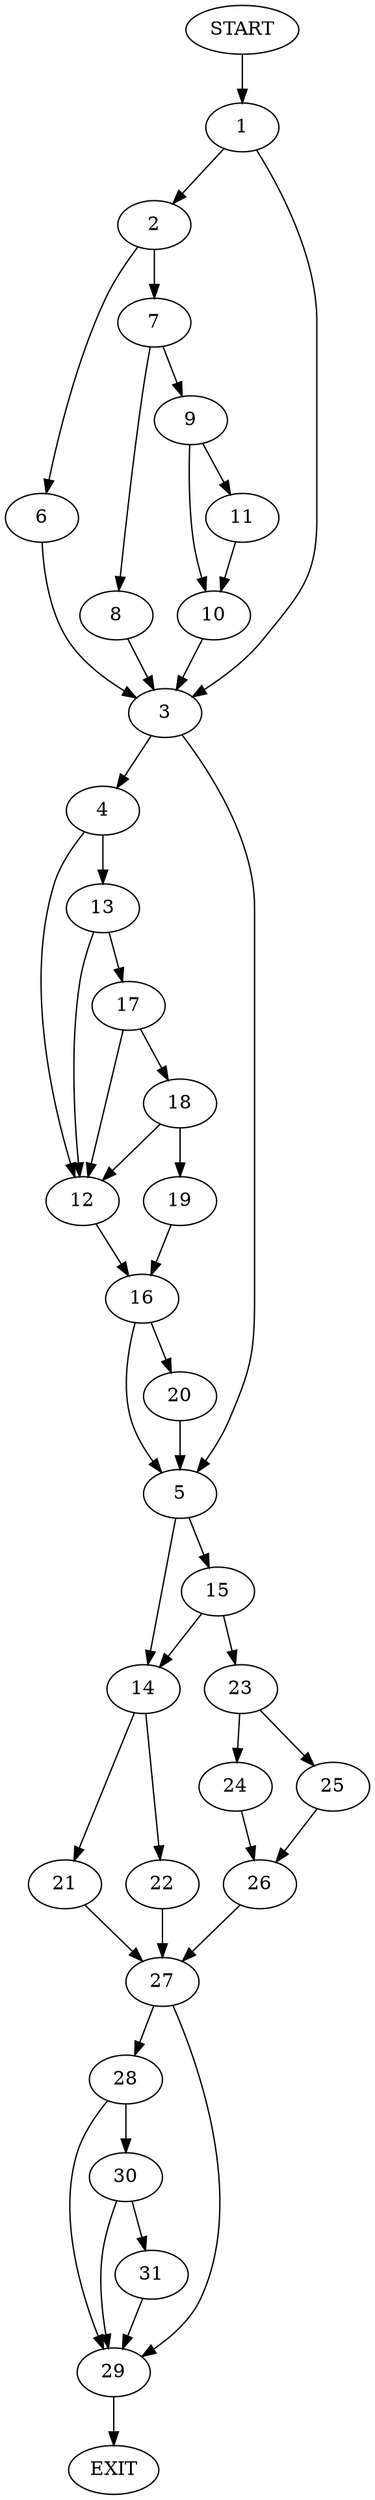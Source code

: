 digraph {
0 [label="START"]
32 [label="EXIT"]
0 -> 1
1 -> 2
1 -> 3
3 -> 4
3 -> 5
2 -> 6
2 -> 7
6 -> 3
7 -> 8
7 -> 9
8 -> 3
9 -> 10
9 -> 11
10 -> 3
11 -> 10
4 -> 12
4 -> 13
5 -> 14
5 -> 15
12 -> 16
13 -> 12
13 -> 17
17 -> 12
17 -> 18
18 -> 12
18 -> 19
19 -> 16
16 -> 20
16 -> 5
20 -> 5
14 -> 21
14 -> 22
15 -> 23
15 -> 14
23 -> 24
23 -> 25
25 -> 26
24 -> 26
26 -> 27
27 -> 28
27 -> 29
21 -> 27
22 -> 27
29 -> 32
28 -> 29
28 -> 30
30 -> 31
30 -> 29
31 -> 29
}
